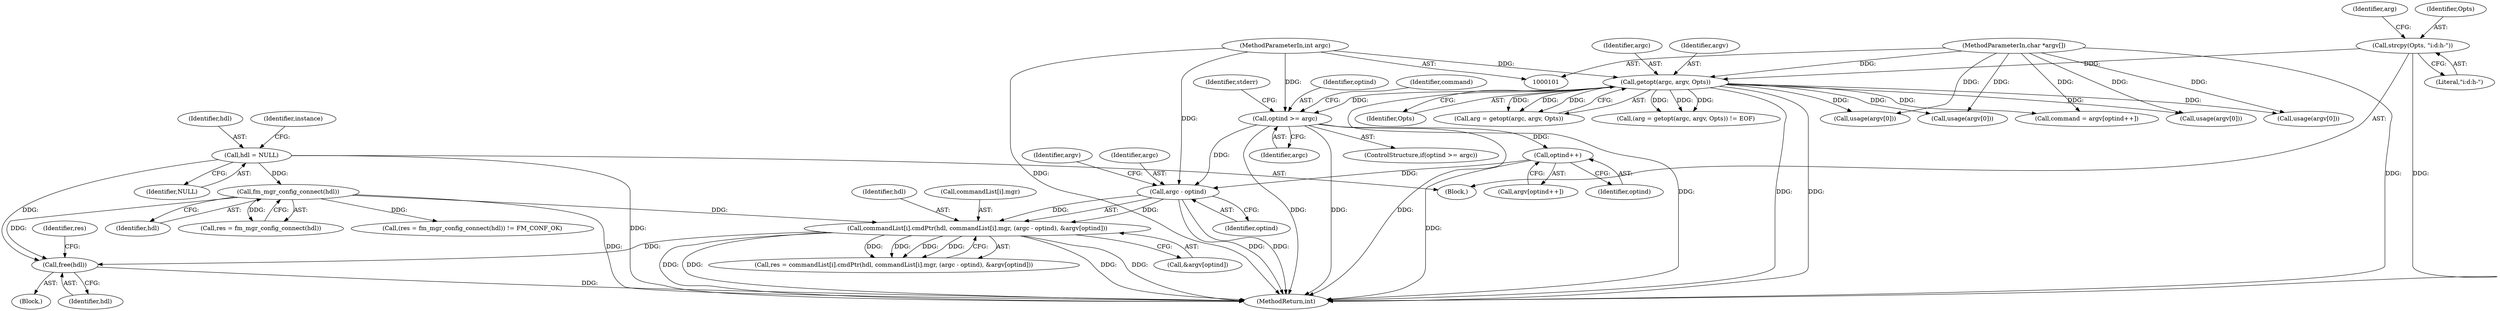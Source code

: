 digraph "0_opa-ff_c5759e7b76f5bf844be6c6641cc1b356bbc83869@API" {
"1000342" [label="(Call,free(hdl))"];
"1000220" [label="(Call,fm_mgr_config_connect(hdl))"];
"1000106" [label="(Call,hdl = NULL)"];
"1000254" [label="(Call,commandList[i].cmdPtr(hdl, commandList[i].mgr, (argc - optind), &argv[optind]))"];
"1000261" [label="(Call,argc - optind)"];
"1000170" [label="(Call,optind >= argc)"];
"1000133" [label="(Call,getopt(argc, argv, Opts))"];
"1000102" [label="(MethodParameterIn,int argc)"];
"1000103" [label="(MethodParameterIn,char *argv[])"];
"1000126" [label="(Call,strcpy(Opts, \"i:d:h-\"))"];
"1000188" [label="(Call,optind++)"];
"1000218" [label="(Call,res = fm_mgr_config_connect(hdl))"];
"1000217" [label="(Call,(res = fm_mgr_config_connect(hdl)) != FM_CONF_OK)"];
"1000255" [label="(Identifier,hdl)"];
"1000170" [label="(Call,optind >= argc)"];
"1000264" [label="(Call,&argv[optind])"];
"1000175" [label="(Identifier,stderr)"];
"1000111" [label="(Identifier,instance)"];
"1000130" [label="(Call,(arg = getopt(argc, argv, Opts)) != EOF)"];
"1000254" [label="(Call,commandList[i].cmdPtr(hdl, commandList[i].mgr, (argc - optind), &argv[optind]))"];
"1000169" [label="(ControlStructure,if(optind >= argc))"];
"1000106" [label="(Call,hdl = NULL)"];
"1000345" [label="(Identifier,res)"];
"1000172" [label="(Identifier,argc)"];
"1000162" [label="(Call,usage(argv[0]))"];
"1000266" [label="(Identifier,argv)"];
"1000132" [label="(Identifier,arg)"];
"1000263" [label="(Identifier,optind)"];
"1000262" [label="(Identifier,argc)"];
"1000273" [label="(Call,usage(argv[0]))"];
"1000103" [label="(MethodParameterIn,char *argv[])"];
"1000256" [label="(Call,commandList[i].mgr)"];
"1000171" [label="(Identifier,optind)"];
"1000134" [label="(Identifier,argc)"];
"1000104" [label="(Block,)"];
"1000144" [label="(Call,usage(argv[0]))"];
"1000102" [label="(MethodParameterIn,int argc)"];
"1000189" [label="(Identifier,optind)"];
"1000346" [label="(MethodReturn,int)"];
"1000220" [label="(Call,fm_mgr_config_connect(hdl))"];
"1000126" [label="(Call,strcpy(Opts, \"i:d:h-\"))"];
"1000186" [label="(Call,argv[optind++])"];
"1000185" [label="(Identifier,command)"];
"1000252" [label="(Call,res = commandList[i].cmdPtr(hdl, commandList[i].mgr, (argc - optind), &argv[optind]))"];
"1000135" [label="(Identifier,argv)"];
"1000284" [label="(Block,)"];
"1000128" [label="(Literal,\"i:d:h-\")"];
"1000136" [label="(Identifier,Opts)"];
"1000133" [label="(Call,getopt(argc, argv, Opts))"];
"1000107" [label="(Identifier,hdl)"];
"1000188" [label="(Call,optind++)"];
"1000184" [label="(Call,command = argv[optind++])"];
"1000177" [label="(Call,usage(argv[0]))"];
"1000342" [label="(Call,free(hdl))"];
"1000343" [label="(Identifier,hdl)"];
"1000261" [label="(Call,argc - optind)"];
"1000127" [label="(Identifier,Opts)"];
"1000131" [label="(Call,arg = getopt(argc, argv, Opts))"];
"1000108" [label="(Identifier,NULL)"];
"1000221" [label="(Identifier,hdl)"];
"1000342" -> "1000284"  [label="AST: "];
"1000342" -> "1000343"  [label="CFG: "];
"1000343" -> "1000342"  [label="AST: "];
"1000345" -> "1000342"  [label="CFG: "];
"1000342" -> "1000346"  [label="DDG: "];
"1000220" -> "1000342"  [label="DDG: "];
"1000106" -> "1000342"  [label="DDG: "];
"1000254" -> "1000342"  [label="DDG: "];
"1000220" -> "1000218"  [label="AST: "];
"1000220" -> "1000221"  [label="CFG: "];
"1000221" -> "1000220"  [label="AST: "];
"1000218" -> "1000220"  [label="CFG: "];
"1000220" -> "1000346"  [label="DDG: "];
"1000220" -> "1000217"  [label="DDG: "];
"1000220" -> "1000218"  [label="DDG: "];
"1000106" -> "1000220"  [label="DDG: "];
"1000220" -> "1000254"  [label="DDG: "];
"1000106" -> "1000104"  [label="AST: "];
"1000106" -> "1000108"  [label="CFG: "];
"1000107" -> "1000106"  [label="AST: "];
"1000108" -> "1000106"  [label="AST: "];
"1000111" -> "1000106"  [label="CFG: "];
"1000106" -> "1000346"  [label="DDG: "];
"1000254" -> "1000252"  [label="AST: "];
"1000254" -> "1000264"  [label="CFG: "];
"1000255" -> "1000254"  [label="AST: "];
"1000256" -> "1000254"  [label="AST: "];
"1000261" -> "1000254"  [label="AST: "];
"1000264" -> "1000254"  [label="AST: "];
"1000252" -> "1000254"  [label="CFG: "];
"1000254" -> "1000346"  [label="DDG: "];
"1000254" -> "1000346"  [label="DDG: "];
"1000254" -> "1000346"  [label="DDG: "];
"1000254" -> "1000346"  [label="DDG: "];
"1000254" -> "1000252"  [label="DDG: "];
"1000254" -> "1000252"  [label="DDG: "];
"1000254" -> "1000252"  [label="DDG: "];
"1000254" -> "1000252"  [label="DDG: "];
"1000261" -> "1000254"  [label="DDG: "];
"1000261" -> "1000254"  [label="DDG: "];
"1000261" -> "1000263"  [label="CFG: "];
"1000262" -> "1000261"  [label="AST: "];
"1000263" -> "1000261"  [label="AST: "];
"1000266" -> "1000261"  [label="CFG: "];
"1000261" -> "1000346"  [label="DDG: "];
"1000261" -> "1000346"  [label="DDG: "];
"1000170" -> "1000261"  [label="DDG: "];
"1000102" -> "1000261"  [label="DDG: "];
"1000188" -> "1000261"  [label="DDG: "];
"1000170" -> "1000169"  [label="AST: "];
"1000170" -> "1000172"  [label="CFG: "];
"1000171" -> "1000170"  [label="AST: "];
"1000172" -> "1000170"  [label="AST: "];
"1000175" -> "1000170"  [label="CFG: "];
"1000185" -> "1000170"  [label="CFG: "];
"1000170" -> "1000346"  [label="DDG: "];
"1000170" -> "1000346"  [label="DDG: "];
"1000170" -> "1000346"  [label="DDG: "];
"1000133" -> "1000170"  [label="DDG: "];
"1000102" -> "1000170"  [label="DDG: "];
"1000170" -> "1000188"  [label="DDG: "];
"1000133" -> "1000131"  [label="AST: "];
"1000133" -> "1000136"  [label="CFG: "];
"1000134" -> "1000133"  [label="AST: "];
"1000135" -> "1000133"  [label="AST: "];
"1000136" -> "1000133"  [label="AST: "];
"1000131" -> "1000133"  [label="CFG: "];
"1000133" -> "1000346"  [label="DDG: "];
"1000133" -> "1000346"  [label="DDG: "];
"1000133" -> "1000346"  [label="DDG: "];
"1000133" -> "1000130"  [label="DDG: "];
"1000133" -> "1000130"  [label="DDG: "];
"1000133" -> "1000130"  [label="DDG: "];
"1000133" -> "1000131"  [label="DDG: "];
"1000133" -> "1000131"  [label="DDG: "];
"1000133" -> "1000131"  [label="DDG: "];
"1000102" -> "1000133"  [label="DDG: "];
"1000103" -> "1000133"  [label="DDG: "];
"1000126" -> "1000133"  [label="DDG: "];
"1000133" -> "1000144"  [label="DDG: "];
"1000133" -> "1000162"  [label="DDG: "];
"1000133" -> "1000177"  [label="DDG: "];
"1000133" -> "1000184"  [label="DDG: "];
"1000133" -> "1000273"  [label="DDG: "];
"1000102" -> "1000101"  [label="AST: "];
"1000102" -> "1000346"  [label="DDG: "];
"1000103" -> "1000101"  [label="AST: "];
"1000103" -> "1000346"  [label="DDG: "];
"1000103" -> "1000144"  [label="DDG: "];
"1000103" -> "1000162"  [label="DDG: "];
"1000103" -> "1000177"  [label="DDG: "];
"1000103" -> "1000184"  [label="DDG: "];
"1000103" -> "1000273"  [label="DDG: "];
"1000126" -> "1000104"  [label="AST: "];
"1000126" -> "1000128"  [label="CFG: "];
"1000127" -> "1000126"  [label="AST: "];
"1000128" -> "1000126"  [label="AST: "];
"1000132" -> "1000126"  [label="CFG: "];
"1000126" -> "1000346"  [label="DDG: "];
"1000188" -> "1000186"  [label="AST: "];
"1000188" -> "1000189"  [label="CFG: "];
"1000189" -> "1000188"  [label="AST: "];
"1000186" -> "1000188"  [label="CFG: "];
"1000188" -> "1000346"  [label="DDG: "];
}
